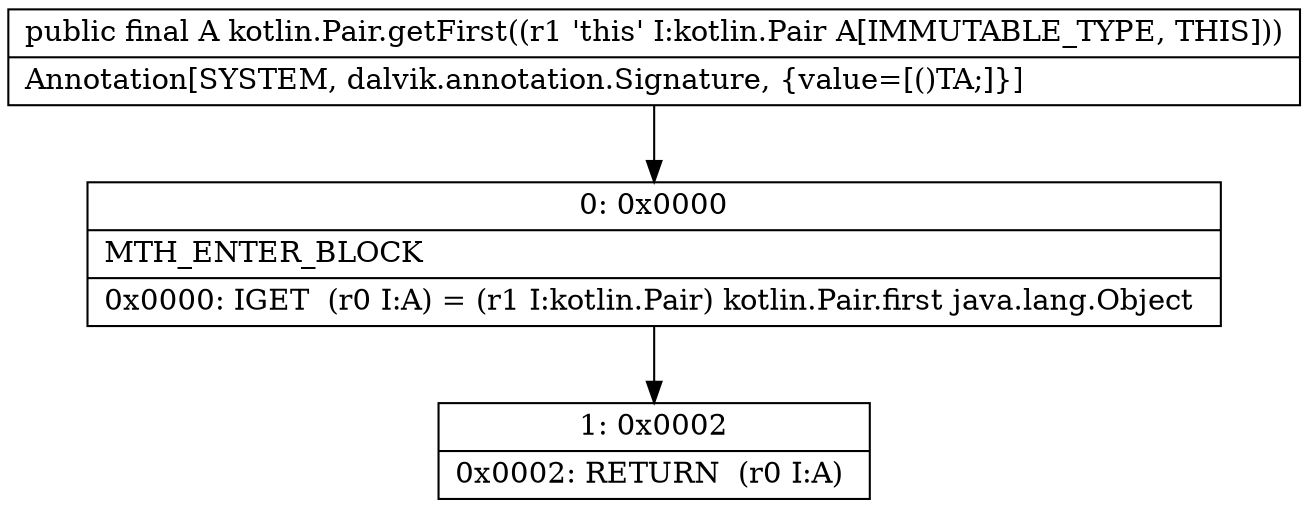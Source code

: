 digraph "CFG forkotlin.Pair.getFirst()Ljava\/lang\/Object;" {
Node_0 [shape=record,label="{0\:\ 0x0000|MTH_ENTER_BLOCK\l|0x0000: IGET  (r0 I:A) = (r1 I:kotlin.Pair) kotlin.Pair.first java.lang.Object \l}"];
Node_1 [shape=record,label="{1\:\ 0x0002|0x0002: RETURN  (r0 I:A) \l}"];
MethodNode[shape=record,label="{public final A kotlin.Pair.getFirst((r1 'this' I:kotlin.Pair A[IMMUTABLE_TYPE, THIS]))  | Annotation[SYSTEM, dalvik.annotation.Signature, \{value=[()TA;]\}]\l}"];
MethodNode -> Node_0;
Node_0 -> Node_1;
}

